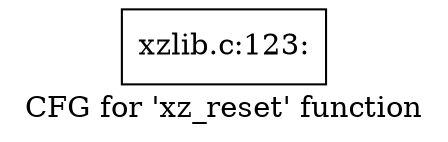 digraph "CFG for 'xz_reset' function" {
	label="CFG for 'xz_reset' function";

	Node0x559901d014e0 [shape=record,label="{xzlib.c:123:}"];
}
